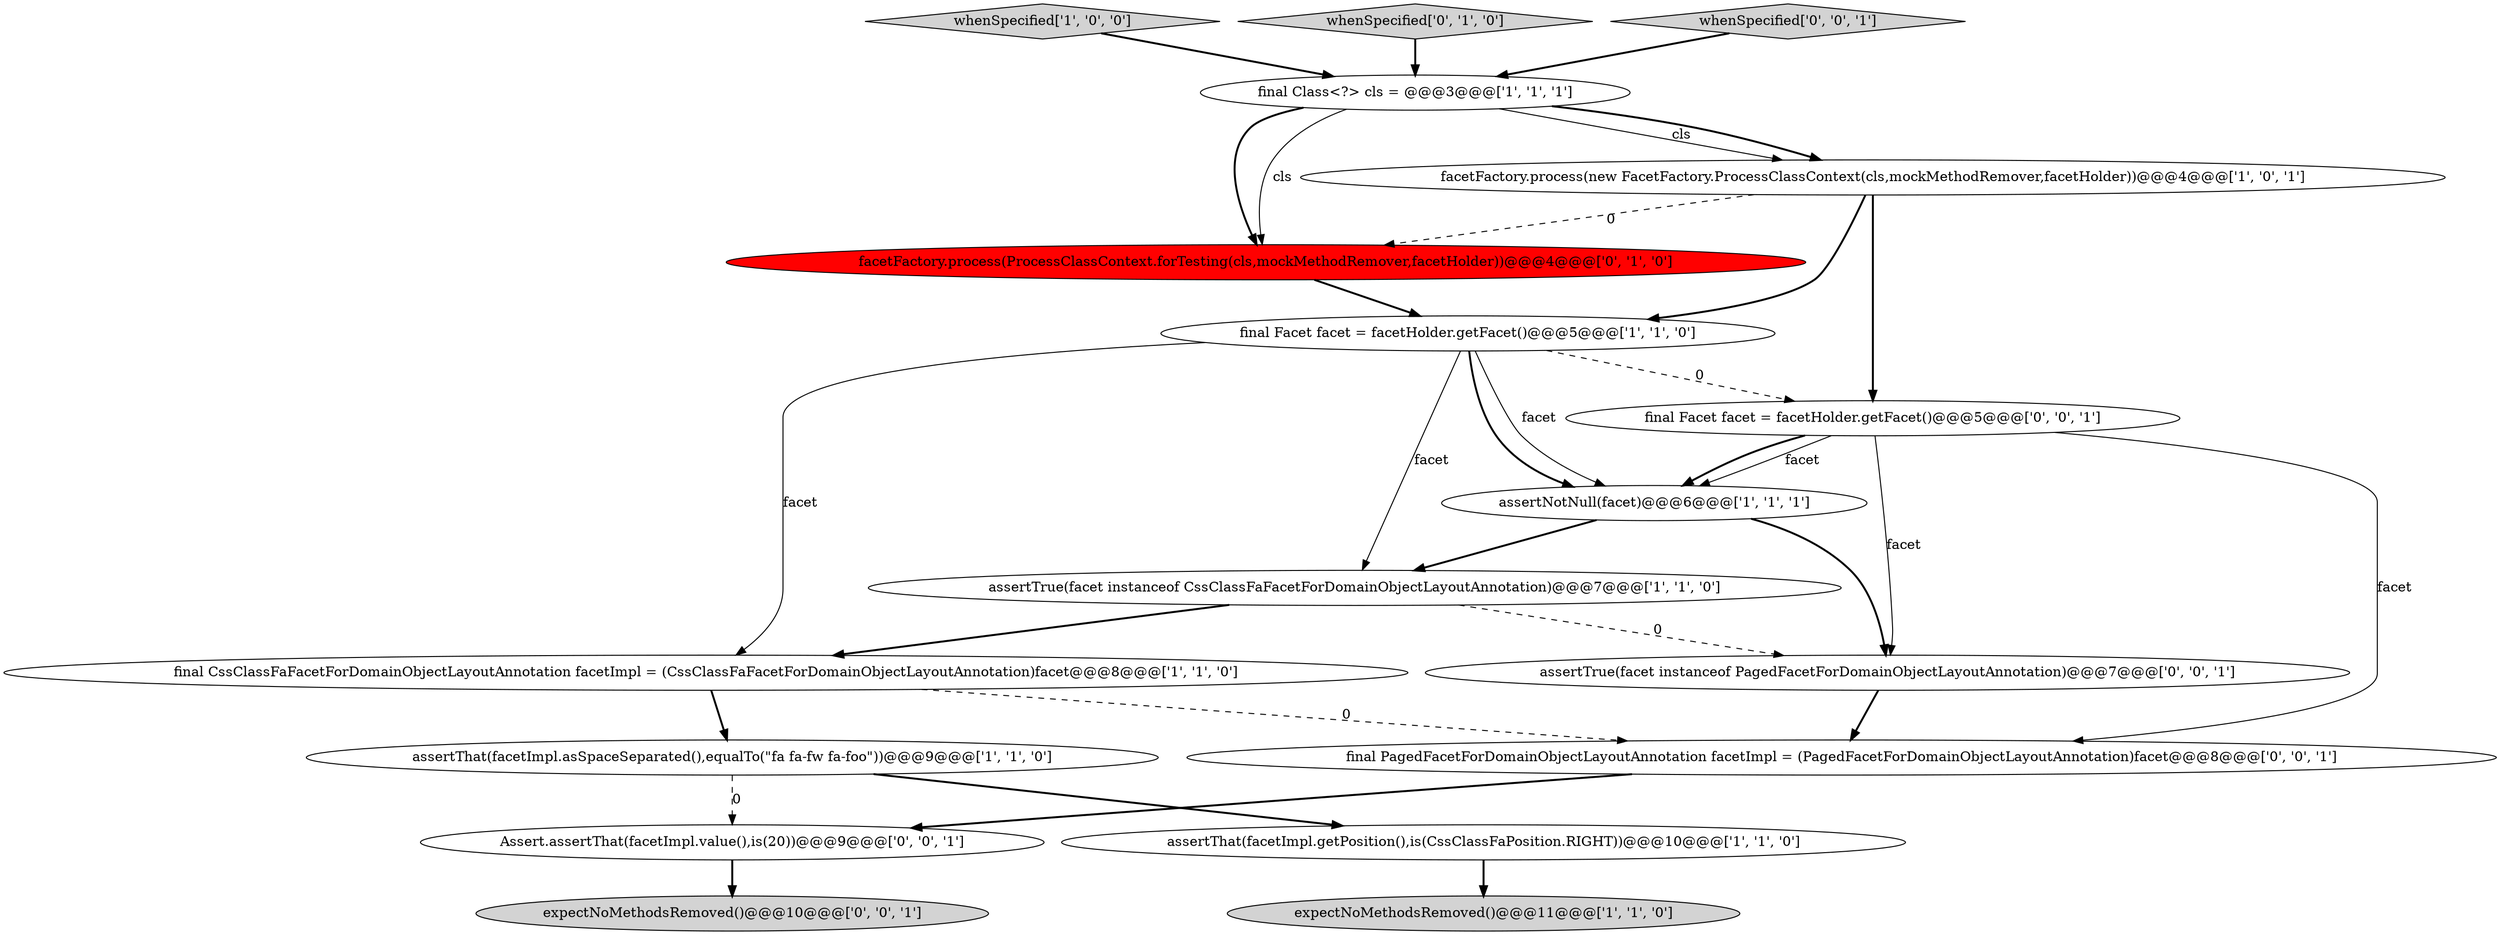 digraph {
6 [style = filled, label = "assertThat(facetImpl.getPosition(),is(CssClassFaPosition.RIGHT))@@@10@@@['1', '1', '0']", fillcolor = white, shape = ellipse image = "AAA0AAABBB1BBB"];
5 [style = filled, label = "assertTrue(facet instanceof CssClassFaFacetForDomainObjectLayoutAnnotation)@@@7@@@['1', '1', '0']", fillcolor = white, shape = ellipse image = "AAA0AAABBB1BBB"];
15 [style = filled, label = "final PagedFacetForDomainObjectLayoutAnnotation facetImpl = (PagedFacetForDomainObjectLayoutAnnotation)facet@@@8@@@['0', '0', '1']", fillcolor = white, shape = ellipse image = "AAA0AAABBB3BBB"];
16 [style = filled, label = "expectNoMethodsRemoved()@@@10@@@['0', '0', '1']", fillcolor = lightgray, shape = ellipse image = "AAA0AAABBB3BBB"];
2 [style = filled, label = "final Facet facet = facetHolder.getFacet()@@@5@@@['1', '1', '0']", fillcolor = white, shape = ellipse image = "AAA0AAABBB1BBB"];
14 [style = filled, label = "assertTrue(facet instanceof PagedFacetForDomainObjectLayoutAnnotation)@@@7@@@['0', '0', '1']", fillcolor = white, shape = ellipse image = "AAA0AAABBB3BBB"];
9 [style = filled, label = "expectNoMethodsRemoved()@@@11@@@['1', '1', '0']", fillcolor = lightgray, shape = ellipse image = "AAA0AAABBB1BBB"];
8 [style = filled, label = "assertNotNull(facet)@@@6@@@['1', '1', '1']", fillcolor = white, shape = ellipse image = "AAA0AAABBB1BBB"];
4 [style = filled, label = "final CssClassFaFacetForDomainObjectLayoutAnnotation facetImpl = (CssClassFaFacetForDomainObjectLayoutAnnotation)facet@@@8@@@['1', '1', '0']", fillcolor = white, shape = ellipse image = "AAA0AAABBB1BBB"];
0 [style = filled, label = "assertThat(facetImpl.asSpaceSeparated(),equalTo(\"fa fa-fw fa-foo\"))@@@9@@@['1', '1', '0']", fillcolor = white, shape = ellipse image = "AAA0AAABBB1BBB"];
7 [style = filled, label = "whenSpecified['1', '0', '0']", fillcolor = lightgray, shape = diamond image = "AAA0AAABBB1BBB"];
1 [style = filled, label = "facetFactory.process(new FacetFactory.ProcessClassContext(cls,mockMethodRemover,facetHolder))@@@4@@@['1', '0', '1']", fillcolor = white, shape = ellipse image = "AAA0AAABBB1BBB"];
3 [style = filled, label = "final Class<?> cls = @@@3@@@['1', '1', '1']", fillcolor = white, shape = ellipse image = "AAA0AAABBB1BBB"];
10 [style = filled, label = "facetFactory.process(ProcessClassContext.forTesting(cls,mockMethodRemover,facetHolder))@@@4@@@['0', '1', '0']", fillcolor = red, shape = ellipse image = "AAA1AAABBB2BBB"];
12 [style = filled, label = "final Facet facet = facetHolder.getFacet()@@@5@@@['0', '0', '1']", fillcolor = white, shape = ellipse image = "AAA0AAABBB3BBB"];
11 [style = filled, label = "whenSpecified['0', '1', '0']", fillcolor = lightgray, shape = diamond image = "AAA0AAABBB2BBB"];
13 [style = filled, label = "Assert.assertThat(facetImpl.value(),is(20))@@@9@@@['0', '0', '1']", fillcolor = white, shape = ellipse image = "AAA0AAABBB3BBB"];
17 [style = filled, label = "whenSpecified['0', '0', '1']", fillcolor = lightgray, shape = diamond image = "AAA0AAABBB3BBB"];
3->1 [style = solid, label="cls"];
15->13 [style = bold, label=""];
5->14 [style = dashed, label="0"];
3->1 [style = bold, label=""];
0->6 [style = bold, label=""];
8->14 [style = bold, label=""];
1->10 [style = dashed, label="0"];
13->16 [style = bold, label=""];
7->3 [style = bold, label=""];
4->0 [style = bold, label=""];
12->15 [style = solid, label="facet"];
3->10 [style = bold, label=""];
2->5 [style = solid, label="facet"];
2->12 [style = dashed, label="0"];
8->5 [style = bold, label=""];
11->3 [style = bold, label=""];
2->4 [style = solid, label="facet"];
2->8 [style = solid, label="facet"];
12->8 [style = bold, label=""];
4->15 [style = dashed, label="0"];
5->4 [style = bold, label=""];
0->13 [style = dashed, label="0"];
1->12 [style = bold, label=""];
17->3 [style = bold, label=""];
3->10 [style = solid, label="cls"];
10->2 [style = bold, label=""];
1->2 [style = bold, label=""];
14->15 [style = bold, label=""];
6->9 [style = bold, label=""];
12->14 [style = solid, label="facet"];
12->8 [style = solid, label="facet"];
2->8 [style = bold, label=""];
}
